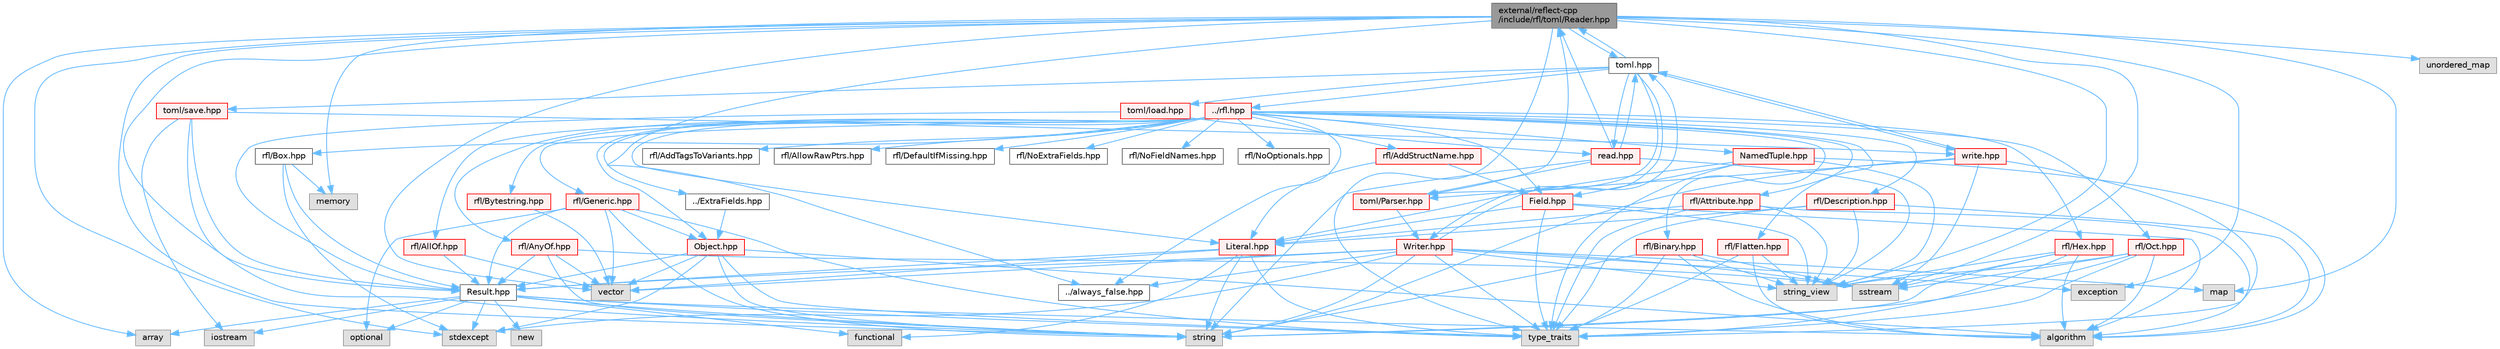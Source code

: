 digraph "external/reflect-cpp/include/rfl/toml/Reader.hpp"
{
 // LATEX_PDF_SIZE
  bgcolor="transparent";
  edge [fontname=Helvetica,fontsize=10,labelfontname=Helvetica,labelfontsize=10];
  node [fontname=Helvetica,fontsize=10,shape=box,height=0.2,width=0.4];
  Node1 [id="Node000001",label="external/reflect-cpp\l/include/rfl/toml/Reader.hpp",height=0.2,width=0.4,color="gray40", fillcolor="grey60", style="filled", fontcolor="black",tooltip=" "];
  Node1 -> Node2 [id="edge1_Node000001_Node000002",color="steelblue1",style="solid",tooltip=" "];
  Node2 [id="Node000002",label="array",height=0.2,width=0.4,color="grey60", fillcolor="#E0E0E0", style="filled",tooltip=" "];
  Node1 -> Node3 [id="edge2_Node000001_Node000003",color="steelblue1",style="solid",tooltip=" "];
  Node3 [id="Node000003",label="exception",height=0.2,width=0.4,color="grey60", fillcolor="#E0E0E0", style="filled",tooltip=" "];
  Node1 -> Node4 [id="edge3_Node000001_Node000004",color="steelblue1",style="solid",tooltip=" "];
  Node4 [id="Node000004",label="map",height=0.2,width=0.4,color="grey60", fillcolor="#E0E0E0", style="filled",tooltip=" "];
  Node1 -> Node5 [id="edge4_Node000001_Node000005",color="steelblue1",style="solid",tooltip=" "];
  Node5 [id="Node000005",label="memory",height=0.2,width=0.4,color="grey60", fillcolor="#E0E0E0", style="filled",tooltip=" "];
  Node1 -> Node6 [id="edge5_Node000001_Node000006",color="steelblue1",style="solid",tooltip=" "];
  Node6 [id="Node000006",label="sstream",height=0.2,width=0.4,color="grey60", fillcolor="#E0E0E0", style="filled",tooltip=" "];
  Node1 -> Node7 [id="edge6_Node000001_Node000007",color="steelblue1",style="solid",tooltip=" "];
  Node7 [id="Node000007",label="stdexcept",height=0.2,width=0.4,color="grey60", fillcolor="#E0E0E0", style="filled",tooltip=" "];
  Node1 -> Node8 [id="edge7_Node000001_Node000008",color="steelblue1",style="solid",tooltip=" "];
  Node8 [id="Node000008",label="string",height=0.2,width=0.4,color="grey60", fillcolor="#E0E0E0", style="filled",tooltip=" "];
  Node1 -> Node9 [id="edge8_Node000001_Node000009",color="steelblue1",style="solid",tooltip=" "];
  Node9 [id="Node000009",label="string_view",height=0.2,width=0.4,color="grey60", fillcolor="#E0E0E0", style="filled",tooltip=" "];
  Node1 -> Node10 [id="edge9_Node000001_Node000010",color="steelblue1",style="solid",tooltip=" "];
  Node10 [id="Node000010",label="type_traits",height=0.2,width=0.4,color="grey60", fillcolor="#E0E0E0", style="filled",tooltip=" "];
  Node1 -> Node11 [id="edge10_Node000001_Node000011",color="steelblue1",style="solid",tooltip=" "];
  Node11 [id="Node000011",label="unordered_map",height=0.2,width=0.4,color="grey60", fillcolor="#E0E0E0", style="filled",tooltip=" "];
  Node1 -> Node12 [id="edge11_Node000001_Node000012",color="steelblue1",style="solid",tooltip=" "];
  Node12 [id="Node000012",label="vector",height=0.2,width=0.4,color="grey60", fillcolor="#E0E0E0", style="filled",tooltip=" "];
  Node1 -> Node13 [id="edge12_Node000001_Node000013",color="steelblue1",style="solid",tooltip=" "];
  Node13 [id="Node000013",label="toml.hpp",height=0.2,width=0.4,color="grey40", fillcolor="white", style="filled",URL="$toml_8hpp.html",tooltip=" "];
  Node13 -> Node14 [id="edge13_Node000013_Node000014",color="steelblue1",style="solid",tooltip=" "];
  Node14 [id="Node000014",label="../rfl.hpp",height=0.2,width=0.4,color="red", fillcolor="#FFF0F0", style="filled",URL="$rfl_8hpp.html",tooltip=" "];
  Node14 -> Node15 [id="edge14_Node000014_Node000015",color="steelblue1",style="solid",tooltip=" "];
  Node15 [id="Node000015",label="rfl/AddStructName.hpp",height=0.2,width=0.4,color="red", fillcolor="#FFF0F0", style="filled",URL="$_add_struct_name_8hpp.html",tooltip=" "];
  Node15 -> Node17 [id="edge15_Node000015_Node000017",color="steelblue1",style="solid",tooltip=" "];
  Node17 [id="Node000017",label="Field.hpp",height=0.2,width=0.4,color="red", fillcolor="#FFF0F0", style="filled",URL="$_field_8hpp.html",tooltip=" "];
  Node17 -> Node18 [id="edge16_Node000017_Node000018",color="steelblue1",style="solid",tooltip=" "];
  Node18 [id="Node000018",label="algorithm",height=0.2,width=0.4,color="grey60", fillcolor="#E0E0E0", style="filled",tooltip=" "];
  Node17 -> Node9 [id="edge17_Node000017_Node000009",color="steelblue1",style="solid",tooltip=" "];
  Node17 -> Node10 [id="edge18_Node000017_Node000010",color="steelblue1",style="solid",tooltip=" "];
  Node17 -> Node20 [id="edge19_Node000017_Node000020",color="steelblue1",style="solid",tooltip=" "];
  Node20 [id="Node000020",label="Literal.hpp",height=0.2,width=0.4,color="red", fillcolor="#FFF0F0", style="filled",URL="$_literal_8hpp.html",tooltip=" "];
  Node20 -> Node23 [id="edge20_Node000020_Node000023",color="steelblue1",style="solid",tooltip=" "];
  Node23 [id="Node000023",label="functional",height=0.2,width=0.4,color="grey60", fillcolor="#E0E0E0", style="filled",tooltip=" "];
  Node20 -> Node8 [id="edge21_Node000020_Node000008",color="steelblue1",style="solid",tooltip=" "];
  Node20 -> Node10 [id="edge22_Node000020_Node000010",color="steelblue1",style="solid",tooltip=" "];
  Node20 -> Node12 [id="edge23_Node000020_Node000012",color="steelblue1",style="solid",tooltip=" "];
  Node20 -> Node24 [id="edge24_Node000020_Node000024",color="steelblue1",style="solid",tooltip=" "];
  Node24 [id="Node000024",label="Result.hpp",height=0.2,width=0.4,color="grey40", fillcolor="white", style="filled",URL="$_result_8hpp.html",tooltip=" "];
  Node24 -> Node18 [id="edge25_Node000024_Node000018",color="steelblue1",style="solid",tooltip=" "];
  Node24 -> Node2 [id="edge26_Node000024_Node000002",color="steelblue1",style="solid",tooltip=" "];
  Node24 -> Node23 [id="edge27_Node000024_Node000023",color="steelblue1",style="solid",tooltip=" "];
  Node24 -> Node25 [id="edge28_Node000024_Node000025",color="steelblue1",style="solid",tooltip=" "];
  Node25 [id="Node000025",label="iostream",height=0.2,width=0.4,color="grey60", fillcolor="#E0E0E0", style="filled",tooltip=" "];
  Node24 -> Node26 [id="edge29_Node000024_Node000026",color="steelblue1",style="solid",tooltip=" "];
  Node26 [id="Node000026",label="new",height=0.2,width=0.4,color="grey60", fillcolor="#E0E0E0", style="filled",tooltip=" "];
  Node24 -> Node27 [id="edge30_Node000024_Node000027",color="steelblue1",style="solid",tooltip=" "];
  Node27 [id="Node000027",label="optional",height=0.2,width=0.4,color="grey60", fillcolor="#E0E0E0", style="filled",tooltip=" "];
  Node24 -> Node7 [id="edge31_Node000024_Node000007",color="steelblue1",style="solid",tooltip=" "];
  Node24 -> Node8 [id="edge32_Node000024_Node000008",color="steelblue1",style="solid",tooltip=" "];
  Node24 -> Node10 [id="edge33_Node000024_Node000010",color="steelblue1",style="solid",tooltip=" "];
  Node15 -> Node20 [id="edge34_Node000015_Node000020",color="steelblue1",style="solid",tooltip=" "];
  Node14 -> Node59 [id="edge35_Node000014_Node000059",color="steelblue1",style="solid",tooltip=" "];
  Node59 [id="Node000059",label="rfl/AddTagsToVariants.hpp",height=0.2,width=0.4,color="grey40", fillcolor="white", style="filled",URL="$_add_tags_to_variants_8hpp.html",tooltip=" "];
  Node14 -> Node60 [id="edge36_Node000014_Node000060",color="steelblue1",style="solid",tooltip=" "];
  Node60 [id="Node000060",label="rfl/AllOf.hpp",height=0.2,width=0.4,color="red", fillcolor="#FFF0F0", style="filled",URL="$_all_of_8hpp.html",tooltip=" "];
  Node60 -> Node12 [id="edge37_Node000060_Node000012",color="steelblue1",style="solid",tooltip=" "];
  Node60 -> Node24 [id="edge38_Node000060_Node000024",color="steelblue1",style="solid",tooltip=" "];
  Node14 -> Node68 [id="edge39_Node000014_Node000068",color="steelblue1",style="solid",tooltip=" "];
  Node68 [id="Node000068",label="rfl/AllowRawPtrs.hpp",height=0.2,width=0.4,color="grey40", fillcolor="white", style="filled",URL="$_allow_raw_ptrs_8hpp.html",tooltip=" "];
  Node14 -> Node69 [id="edge40_Node000014_Node000069",color="steelblue1",style="solid",tooltip=" "];
  Node69 [id="Node000069",label="rfl/AnyOf.hpp",height=0.2,width=0.4,color="red", fillcolor="#FFF0F0", style="filled",URL="$_any_of_8hpp.html",tooltip=" "];
  Node69 -> Node6 [id="edge41_Node000069_Node000006",color="steelblue1",style="solid",tooltip=" "];
  Node69 -> Node8 [id="edge42_Node000069_Node000008",color="steelblue1",style="solid",tooltip=" "];
  Node69 -> Node12 [id="edge43_Node000069_Node000012",color="steelblue1",style="solid",tooltip=" "];
  Node69 -> Node24 [id="edge44_Node000069_Node000024",color="steelblue1",style="solid",tooltip=" "];
  Node14 -> Node70 [id="edge45_Node000014_Node000070",color="steelblue1",style="solid",tooltip=" "];
  Node70 [id="Node000070",label="rfl/Attribute.hpp",height=0.2,width=0.4,color="red", fillcolor="#FFF0F0", style="filled",URL="$_attribute_8hpp.html",tooltip=" "];
  Node70 -> Node18 [id="edge46_Node000070_Node000018",color="steelblue1",style="solid",tooltip=" "];
  Node70 -> Node9 [id="edge47_Node000070_Node000009",color="steelblue1",style="solid",tooltip=" "];
  Node70 -> Node10 [id="edge48_Node000070_Node000010",color="steelblue1",style="solid",tooltip=" "];
  Node70 -> Node20 [id="edge49_Node000070_Node000020",color="steelblue1",style="solid",tooltip=" "];
  Node14 -> Node71 [id="edge50_Node000014_Node000071",color="steelblue1",style="solid",tooltip=" "];
  Node71 [id="Node000071",label="rfl/Binary.hpp",height=0.2,width=0.4,color="red", fillcolor="#FFF0F0", style="filled",URL="$_binary_8hpp.html",tooltip=" "];
  Node71 -> Node18 [id="edge51_Node000071_Node000018",color="steelblue1",style="solid",tooltip=" "];
  Node71 -> Node6 [id="edge52_Node000071_Node000006",color="steelblue1",style="solid",tooltip=" "];
  Node71 -> Node8 [id="edge53_Node000071_Node000008",color="steelblue1",style="solid",tooltip=" "];
  Node71 -> Node9 [id="edge54_Node000071_Node000009",color="steelblue1",style="solid",tooltip=" "];
  Node71 -> Node10 [id="edge55_Node000071_Node000010",color="steelblue1",style="solid",tooltip=" "];
  Node14 -> Node73 [id="edge56_Node000014_Node000073",color="steelblue1",style="solid",tooltip=" "];
  Node73 [id="Node000073",label="rfl/Box.hpp",height=0.2,width=0.4,color="grey40", fillcolor="white", style="filled",URL="$_box_8hpp.html",tooltip=" "];
  Node73 -> Node5 [id="edge57_Node000073_Node000005",color="steelblue1",style="solid",tooltip=" "];
  Node73 -> Node7 [id="edge58_Node000073_Node000007",color="steelblue1",style="solid",tooltip=" "];
  Node73 -> Node24 [id="edge59_Node000073_Node000024",color="steelblue1",style="solid",tooltip=" "];
  Node14 -> Node74 [id="edge60_Node000014_Node000074",color="steelblue1",style="solid",tooltip=" "];
  Node74 [id="Node000074",label="rfl/Bytestring.hpp",height=0.2,width=0.4,color="red", fillcolor="#FFF0F0", style="filled",URL="$_bytestring_8hpp.html",tooltip=" "];
  Node74 -> Node12 [id="edge61_Node000074_Node000012",color="steelblue1",style="solid",tooltip=" "];
  Node14 -> Node75 [id="edge62_Node000014_Node000075",color="steelblue1",style="solid",tooltip=" "];
  Node75 [id="Node000075",label="rfl/DefaultIfMissing.hpp",height=0.2,width=0.4,color="grey40", fillcolor="white", style="filled",URL="$_default_if_missing_8hpp.html",tooltip=" "];
  Node14 -> Node76 [id="edge63_Node000014_Node000076",color="steelblue1",style="solid",tooltip=" "];
  Node76 [id="Node000076",label="rfl/Description.hpp",height=0.2,width=0.4,color="red", fillcolor="#FFF0F0", style="filled",URL="$_description_8hpp.html",tooltip=" "];
  Node76 -> Node18 [id="edge64_Node000076_Node000018",color="steelblue1",style="solid",tooltip=" "];
  Node76 -> Node9 [id="edge65_Node000076_Node000009",color="steelblue1",style="solid",tooltip=" "];
  Node76 -> Node10 [id="edge66_Node000076_Node000010",color="steelblue1",style="solid",tooltip=" "];
  Node76 -> Node20 [id="edge67_Node000076_Node000020",color="steelblue1",style="solid",tooltip=" "];
  Node14 -> Node53 [id="edge68_Node000014_Node000053",color="steelblue1",style="solid",tooltip=" "];
  Node53 [id="Node000053",label="../ExtraFields.hpp",height=0.2,width=0.4,color="grey40", fillcolor="white", style="filled",URL="$_extra_fields_8hpp.html",tooltip=" "];
  Node53 -> Node54 [id="edge69_Node000053_Node000054",color="steelblue1",style="solid",tooltip=" "];
  Node54 [id="Node000054",label="Object.hpp",height=0.2,width=0.4,color="red", fillcolor="#FFF0F0", style="filled",URL="$_object_8hpp.html",tooltip=" "];
  Node54 -> Node18 [id="edge70_Node000054_Node000018",color="steelblue1",style="solid",tooltip=" "];
  Node54 -> Node7 [id="edge71_Node000054_Node000007",color="steelblue1",style="solid",tooltip=" "];
  Node54 -> Node8 [id="edge72_Node000054_Node000008",color="steelblue1",style="solid",tooltip=" "];
  Node54 -> Node10 [id="edge73_Node000054_Node000010",color="steelblue1",style="solid",tooltip=" "];
  Node54 -> Node12 [id="edge74_Node000054_Node000012",color="steelblue1",style="solid",tooltip=" "];
  Node54 -> Node24 [id="edge75_Node000054_Node000024",color="steelblue1",style="solid",tooltip=" "];
  Node14 -> Node17 [id="edge76_Node000014_Node000017",color="steelblue1",style="solid",tooltip=" "];
  Node14 -> Node77 [id="edge77_Node000014_Node000077",color="steelblue1",style="solid",tooltip=" "];
  Node77 [id="Node000077",label="rfl/Flatten.hpp",height=0.2,width=0.4,color="red", fillcolor="#FFF0F0", style="filled",URL="$_flatten_8hpp.html",tooltip=" "];
  Node77 -> Node18 [id="edge78_Node000077_Node000018",color="steelblue1",style="solid",tooltip=" "];
  Node77 -> Node9 [id="edge79_Node000077_Node000009",color="steelblue1",style="solid",tooltip=" "];
  Node77 -> Node10 [id="edge80_Node000077_Node000010",color="steelblue1",style="solid",tooltip=" "];
  Node14 -> Node78 [id="edge81_Node000014_Node000078",color="steelblue1",style="solid",tooltip=" "];
  Node78 [id="Node000078",label="rfl/Generic.hpp",height=0.2,width=0.4,color="red", fillcolor="#FFF0F0", style="filled",URL="$_generic_8hpp.html",tooltip=" "];
  Node78 -> Node27 [id="edge82_Node000078_Node000027",color="steelblue1",style="solid",tooltip=" "];
  Node78 -> Node8 [id="edge83_Node000078_Node000008",color="steelblue1",style="solid",tooltip=" "];
  Node78 -> Node10 [id="edge84_Node000078_Node000010",color="steelblue1",style="solid",tooltip=" "];
  Node78 -> Node12 [id="edge85_Node000078_Node000012",color="steelblue1",style="solid",tooltip=" "];
  Node78 -> Node54 [id="edge86_Node000078_Node000054",color="steelblue1",style="solid",tooltip=" "];
  Node78 -> Node24 [id="edge87_Node000078_Node000024",color="steelblue1",style="solid",tooltip=" "];
  Node14 -> Node80 [id="edge88_Node000014_Node000080",color="steelblue1",style="solid",tooltip=" "];
  Node80 [id="Node000080",label="rfl/Hex.hpp",height=0.2,width=0.4,color="red", fillcolor="#FFF0F0", style="filled",URL="$_hex_8hpp.html",tooltip=" "];
  Node80 -> Node18 [id="edge89_Node000080_Node000018",color="steelblue1",style="solid",tooltip=" "];
  Node80 -> Node6 [id="edge90_Node000080_Node000006",color="steelblue1",style="solid",tooltip=" "];
  Node80 -> Node8 [id="edge91_Node000080_Node000008",color="steelblue1",style="solid",tooltip=" "];
  Node80 -> Node9 [id="edge92_Node000080_Node000009",color="steelblue1",style="solid",tooltip=" "];
  Node80 -> Node10 [id="edge93_Node000080_Node000010",color="steelblue1",style="solid",tooltip=" "];
  Node14 -> Node20 [id="edge94_Node000014_Node000020",color="steelblue1",style="solid",tooltip=" "];
  Node14 -> Node47 [id="edge95_Node000014_Node000047",color="steelblue1",style="solid",tooltip=" "];
  Node47 [id="Node000047",label="NamedTuple.hpp",height=0.2,width=0.4,color="red", fillcolor="#FFF0F0", style="filled",URL="$_named_tuple_8hpp.html",tooltip=" "];
  Node47 -> Node18 [id="edge96_Node000047_Node000018",color="steelblue1",style="solid",tooltip=" "];
  Node47 -> Node9 [id="edge97_Node000047_Node000009",color="steelblue1",style="solid",tooltip=" "];
  Node47 -> Node10 [id="edge98_Node000047_Node000010",color="steelblue1",style="solid",tooltip=" "];
  Node47 -> Node17 [id="edge99_Node000047_Node000017",color="steelblue1",style="solid",tooltip=" "];
  Node47 -> Node20 [id="edge100_Node000047_Node000020",color="steelblue1",style="solid",tooltip=" "];
  Node14 -> Node81 [id="edge101_Node000014_Node000081",color="steelblue1",style="solid",tooltip=" "];
  Node81 [id="Node000081",label="rfl/NoExtraFields.hpp",height=0.2,width=0.4,color="grey40", fillcolor="white", style="filled",URL="$_no_extra_fields_8hpp.html",tooltip=" "];
  Node14 -> Node82 [id="edge102_Node000014_Node000082",color="steelblue1",style="solid",tooltip=" "];
  Node82 [id="Node000082",label="rfl/NoFieldNames.hpp",height=0.2,width=0.4,color="grey40", fillcolor="white", style="filled",URL="$_no_field_names_8hpp.html",tooltip=" "];
  Node14 -> Node83 [id="edge103_Node000014_Node000083",color="steelblue1",style="solid",tooltip=" "];
  Node83 [id="Node000083",label="rfl/NoOptionals.hpp",height=0.2,width=0.4,color="grey40", fillcolor="white", style="filled",URL="$_no_optionals_8hpp.html",tooltip=" "];
  Node14 -> Node54 [id="edge104_Node000014_Node000054",color="steelblue1",style="solid",tooltip=" "];
  Node14 -> Node84 [id="edge105_Node000014_Node000084",color="steelblue1",style="solid",tooltip=" "];
  Node84 [id="Node000084",label="rfl/Oct.hpp",height=0.2,width=0.4,color="red", fillcolor="#FFF0F0", style="filled",URL="$_oct_8hpp.html",tooltip=" "];
  Node84 -> Node18 [id="edge106_Node000084_Node000018",color="steelblue1",style="solid",tooltip=" "];
  Node84 -> Node6 [id="edge107_Node000084_Node000006",color="steelblue1",style="solid",tooltip=" "];
  Node84 -> Node8 [id="edge108_Node000084_Node000008",color="steelblue1",style="solid",tooltip=" "];
  Node84 -> Node9 [id="edge109_Node000084_Node000009",color="steelblue1",style="solid",tooltip=" "];
  Node84 -> Node10 [id="edge110_Node000084_Node000010",color="steelblue1",style="solid",tooltip=" "];
  Node14 -> Node119 [id="edge111_Node000014_Node000119",color="steelblue1",style="solid",tooltip=" "];
  Node119 [id="Node000119",label="../always_false.hpp",height=0.2,width=0.4,color="grey40", fillcolor="white", style="filled",URL="$always__false_8hpp.html",tooltip=" "];
  Node13 -> Node297 [id="edge112_Node000013_Node000297",color="steelblue1",style="solid",tooltip=" "];
  Node297 [id="Node000297",label="toml/Parser.hpp",height=0.2,width=0.4,color="red", fillcolor="#FFF0F0", style="filled",URL="$toml_2_parser_8hpp.html",tooltip=" "];
  Node297 -> Node1 [id="edge113_Node000297_Node000001",color="steelblue1",style="solid",tooltip=" "];
  Node297 -> Node298 [id="edge114_Node000297_Node000298",color="steelblue1",style="solid",tooltip=" "];
  Node298 [id="Node000298",label="Writer.hpp",height=0.2,width=0.4,color="red", fillcolor="#FFF0F0", style="filled",URL="$toml_2_writer_8hpp.html",tooltip=" "];
  Node298 -> Node3 [id="edge115_Node000298_Node000003",color="steelblue1",style="solid",tooltip=" "];
  Node298 -> Node4 [id="edge116_Node000298_Node000004",color="steelblue1",style="solid",tooltip=" "];
  Node298 -> Node6 [id="edge117_Node000298_Node000006",color="steelblue1",style="solid",tooltip=" "];
  Node298 -> Node7 [id="edge118_Node000298_Node000007",color="steelblue1",style="solid",tooltip=" "];
  Node298 -> Node8 [id="edge119_Node000298_Node000008",color="steelblue1",style="solid",tooltip=" "];
  Node298 -> Node9 [id="edge120_Node000298_Node000009",color="steelblue1",style="solid",tooltip=" "];
  Node298 -> Node10 [id="edge121_Node000298_Node000010",color="steelblue1",style="solid",tooltip=" "];
  Node298 -> Node12 [id="edge122_Node000298_Node000012",color="steelblue1",style="solid",tooltip=" "];
  Node298 -> Node13 [id="edge123_Node000298_Node000013",color="steelblue1",style="solid",tooltip=" "];
  Node298 -> Node24 [id="edge124_Node000298_Node000024",color="steelblue1",style="solid",tooltip=" "];
  Node298 -> Node119 [id="edge125_Node000298_Node000119",color="steelblue1",style="solid",tooltip=" "];
  Node13 -> Node1 [id="edge126_Node000013_Node000001",color="steelblue1",style="solid",tooltip=" "];
  Node13 -> Node298 [id="edge127_Node000013_Node000298",color="steelblue1",style="solid",tooltip=" "];
  Node13 -> Node299 [id="edge128_Node000013_Node000299",color="steelblue1",style="solid",tooltip=" "];
  Node299 [id="Node000299",label="toml/load.hpp",height=0.2,width=0.4,color="red", fillcolor="#FFF0F0", style="filled",URL="$toml_2load_8hpp.html",tooltip=" "];
  Node299 -> Node24 [id="edge129_Node000299_Node000024",color="steelblue1",style="solid",tooltip=" "];
  Node299 -> Node302 [id="edge130_Node000299_Node000302",color="steelblue1",style="solid",tooltip=" "];
  Node302 [id="Node000302",label="read.hpp",height=0.2,width=0.4,color="red", fillcolor="#FFF0F0", style="filled",URL="$toml_2read_8hpp.html",tooltip=" "];
  Node302 -> Node8 [id="edge131_Node000302_Node000008",color="steelblue1",style="solid",tooltip=" "];
  Node302 -> Node9 [id="edge132_Node000302_Node000009",color="steelblue1",style="solid",tooltip=" "];
  Node302 -> Node13 [id="edge133_Node000302_Node000013",color="steelblue1",style="solid",tooltip=" "];
  Node302 -> Node297 [id="edge134_Node000302_Node000297",color="steelblue1",style="solid",tooltip=" "];
  Node302 -> Node1 [id="edge135_Node000302_Node000001",color="steelblue1",style="solid",tooltip=" "];
  Node13 -> Node302 [id="edge136_Node000013_Node000302",color="steelblue1",style="solid",tooltip=" "];
  Node13 -> Node303 [id="edge137_Node000013_Node000303",color="steelblue1",style="solid",tooltip=" "];
  Node303 [id="Node000303",label="toml/save.hpp",height=0.2,width=0.4,color="red", fillcolor="#FFF0F0", style="filled",URL="$toml_2save_8hpp.html",tooltip=" "];
  Node303 -> Node25 [id="edge138_Node000303_Node000025",color="steelblue1",style="solid",tooltip=" "];
  Node303 -> Node8 [id="edge139_Node000303_Node000008",color="steelblue1",style="solid",tooltip=" "];
  Node303 -> Node24 [id="edge140_Node000303_Node000024",color="steelblue1",style="solid",tooltip=" "];
  Node303 -> Node305 [id="edge141_Node000303_Node000305",color="steelblue1",style="solid",tooltip=" "];
  Node305 [id="Node000305",label="write.hpp",height=0.2,width=0.4,color="red", fillcolor="#FFF0F0", style="filled",URL="$toml_2write_8hpp.html",tooltip=" "];
  Node305 -> Node6 [id="edge142_Node000305_Node000006",color="steelblue1",style="solid",tooltip=" "];
  Node305 -> Node8 [id="edge143_Node000305_Node000008",color="steelblue1",style="solid",tooltip=" "];
  Node305 -> Node13 [id="edge144_Node000305_Node000013",color="steelblue1",style="solid",tooltip=" "];
  Node305 -> Node10 [id="edge145_Node000305_Node000010",color="steelblue1",style="solid",tooltip=" "];
  Node305 -> Node297 [id="edge146_Node000305_Node000297",color="steelblue1",style="solid",tooltip=" "];
  Node13 -> Node305 [id="edge147_Node000013_Node000305",color="steelblue1",style="solid",tooltip=" "];
  Node1 -> Node24 [id="edge148_Node000001_Node000024",color="steelblue1",style="solid",tooltip=" "];
  Node1 -> Node119 [id="edge149_Node000001_Node000119",color="steelblue1",style="solid",tooltip=" "];
}
